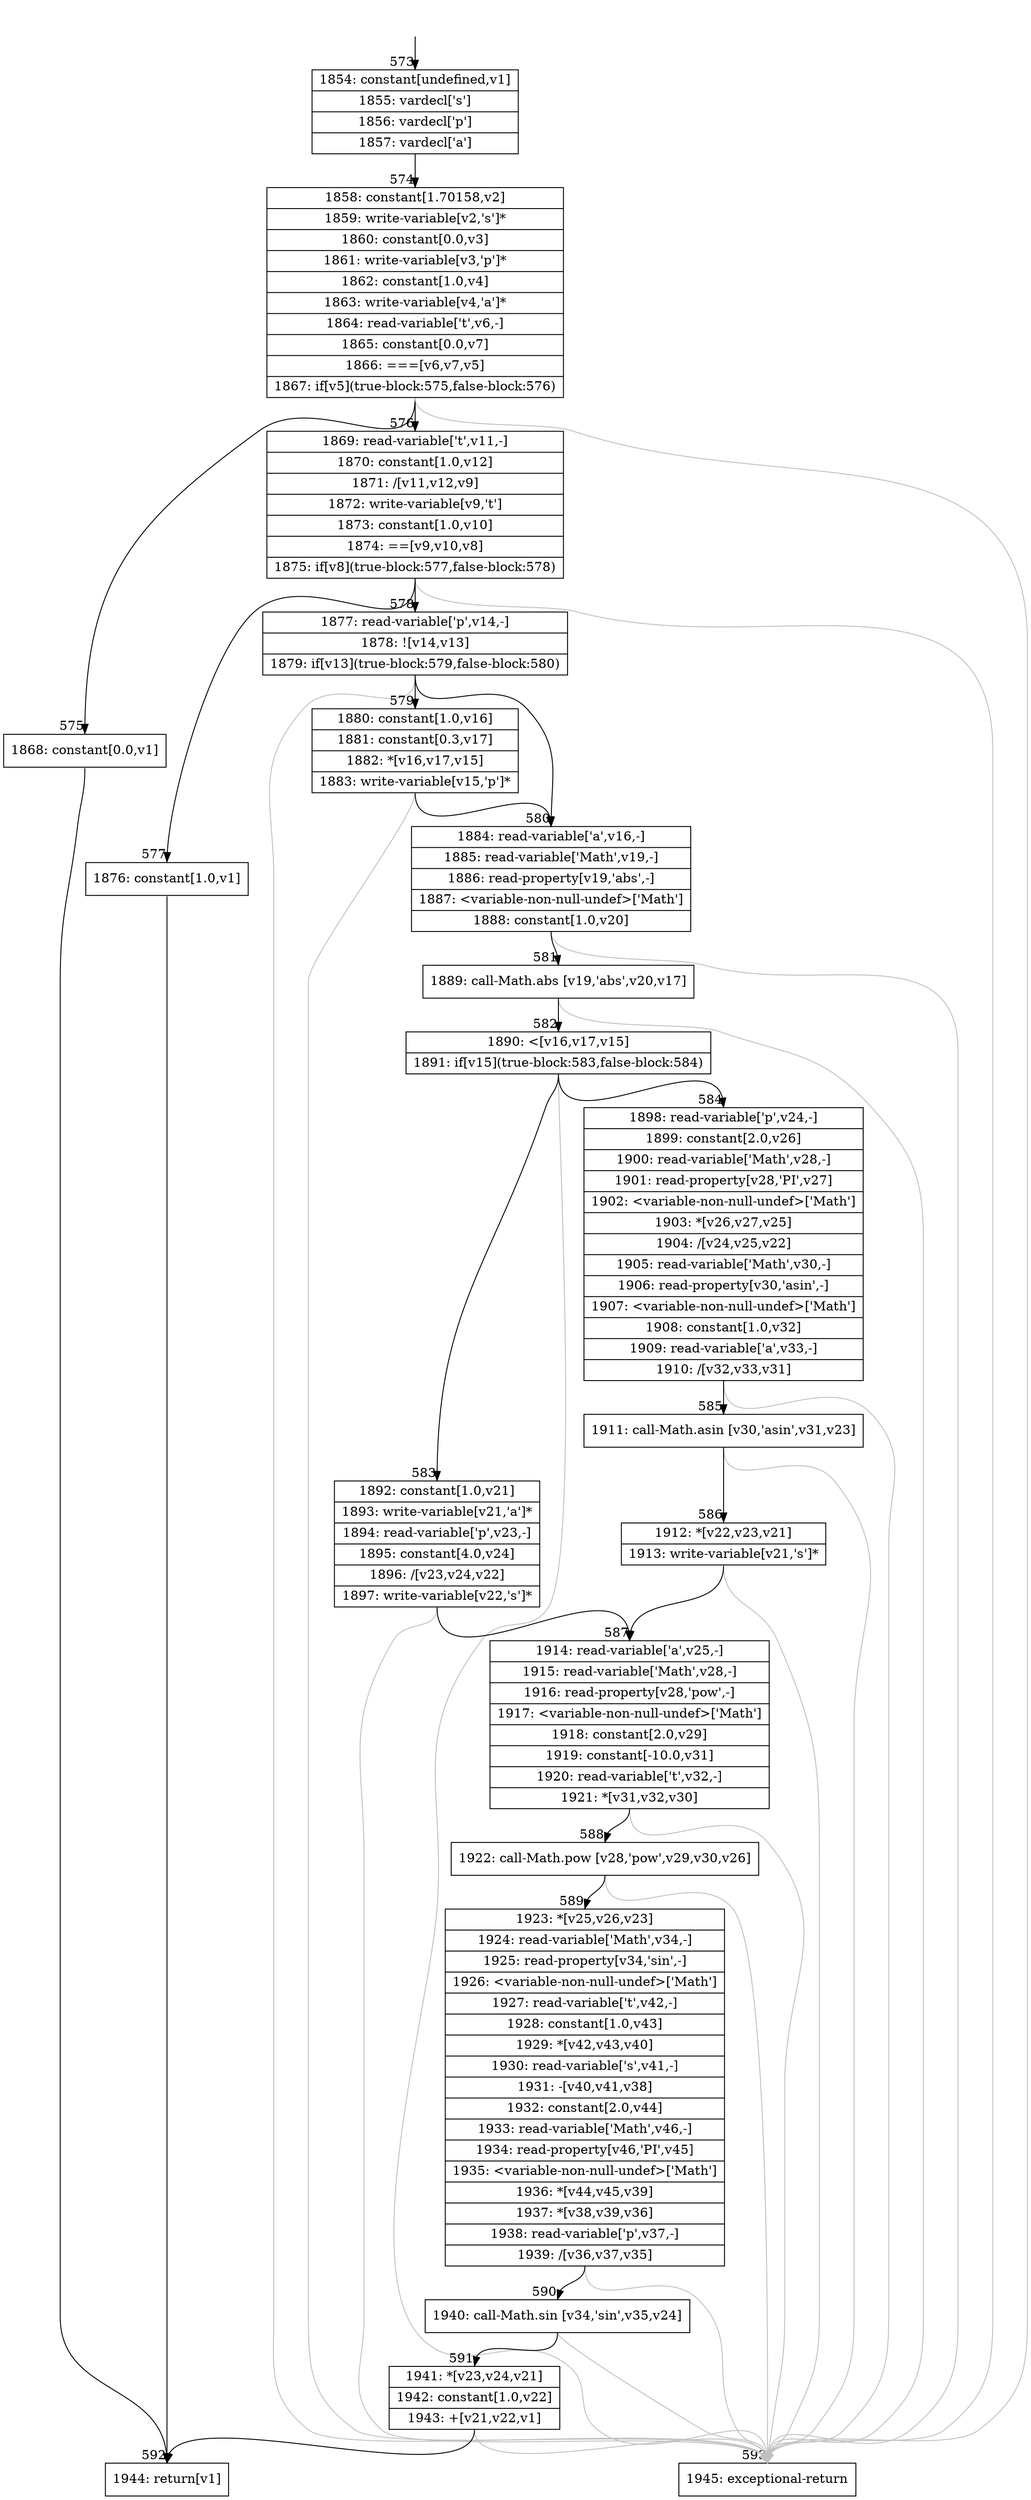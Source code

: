 digraph {
rankdir="TD"
BB_entry63[shape=none,label=""];
BB_entry63 -> BB573 [tailport=s, headport=n, headlabel="    573"]
BB573 [shape=record label="{1854: constant[undefined,v1]|1855: vardecl['s']|1856: vardecl['p']|1857: vardecl['a']}" ] 
BB573 -> BB574 [tailport=s, headport=n, headlabel="      574"]
BB574 [shape=record label="{1858: constant[1.70158,v2]|1859: write-variable[v2,'s']*|1860: constant[0.0,v3]|1861: write-variable[v3,'p']*|1862: constant[1.0,v4]|1863: write-variable[v4,'a']*|1864: read-variable['t',v6,-]|1865: constant[0.0,v7]|1866: ===[v6,v7,v5]|1867: if[v5](true-block:575,false-block:576)}" ] 
BB574 -> BB575 [tailport=s, headport=n, headlabel="      575"]
BB574 -> BB576 [tailport=s, headport=n, headlabel="      576"]
BB574 -> BB593 [tailport=s, headport=n, color=gray, headlabel="      593"]
BB575 [shape=record label="{1868: constant[0.0,v1]}" ] 
BB575 -> BB592 [tailport=s, headport=n, headlabel="      592"]
BB576 [shape=record label="{1869: read-variable['t',v11,-]|1870: constant[1.0,v12]|1871: /[v11,v12,v9]|1872: write-variable[v9,'t']|1873: constant[1.0,v10]|1874: ==[v9,v10,v8]|1875: if[v8](true-block:577,false-block:578)}" ] 
BB576 -> BB577 [tailport=s, headport=n, headlabel="      577"]
BB576 -> BB578 [tailport=s, headport=n, headlabel="      578"]
BB576 -> BB593 [tailport=s, headport=n, color=gray]
BB577 [shape=record label="{1876: constant[1.0,v1]}" ] 
BB577 -> BB592 [tailport=s, headport=n]
BB578 [shape=record label="{1877: read-variable['p',v14,-]|1878: ![v14,v13]|1879: if[v13](true-block:579,false-block:580)}" ] 
BB578 -> BB579 [tailport=s, headport=n, headlabel="      579"]
BB578 -> BB580 [tailport=s, headport=n, headlabel="      580"]
BB578 -> BB593 [tailport=s, headport=n, color=gray]
BB579 [shape=record label="{1880: constant[1.0,v16]|1881: constant[0.3,v17]|1882: *[v16,v17,v15]|1883: write-variable[v15,'p']*}" ] 
BB579 -> BB580 [tailport=s, headport=n]
BB579 -> BB593 [tailport=s, headport=n, color=gray]
BB580 [shape=record label="{1884: read-variable['a',v16,-]|1885: read-variable['Math',v19,-]|1886: read-property[v19,'abs',-]|1887: \<variable-non-null-undef\>['Math']|1888: constant[1.0,v20]}" ] 
BB580 -> BB581 [tailport=s, headport=n, headlabel="      581"]
BB580 -> BB593 [tailport=s, headport=n, color=gray]
BB581 [shape=record label="{1889: call-Math.abs [v19,'abs',v20,v17]}" ] 
BB581 -> BB582 [tailport=s, headport=n, headlabel="      582"]
BB581 -> BB593 [tailport=s, headport=n, color=gray]
BB582 [shape=record label="{1890: \<[v16,v17,v15]|1891: if[v15](true-block:583,false-block:584)}" ] 
BB582 -> BB583 [tailport=s, headport=n, headlabel="      583"]
BB582 -> BB584 [tailport=s, headport=n, headlabel="      584"]
BB582 -> BB593 [tailport=s, headport=n, color=gray]
BB583 [shape=record label="{1892: constant[1.0,v21]|1893: write-variable[v21,'a']*|1894: read-variable['p',v23,-]|1895: constant[4.0,v24]|1896: /[v23,v24,v22]|1897: write-variable[v22,'s']*}" ] 
BB583 -> BB587 [tailport=s, headport=n, headlabel="      587"]
BB583 -> BB593 [tailport=s, headport=n, color=gray]
BB584 [shape=record label="{1898: read-variable['p',v24,-]|1899: constant[2.0,v26]|1900: read-variable['Math',v28,-]|1901: read-property[v28,'PI',v27]|1902: \<variable-non-null-undef\>['Math']|1903: *[v26,v27,v25]|1904: /[v24,v25,v22]|1905: read-variable['Math',v30,-]|1906: read-property[v30,'asin',-]|1907: \<variable-non-null-undef\>['Math']|1908: constant[1.0,v32]|1909: read-variable['a',v33,-]|1910: /[v32,v33,v31]}" ] 
BB584 -> BB585 [tailport=s, headport=n, headlabel="      585"]
BB584 -> BB593 [tailport=s, headport=n, color=gray]
BB585 [shape=record label="{1911: call-Math.asin [v30,'asin',v31,v23]}" ] 
BB585 -> BB586 [tailport=s, headport=n, headlabel="      586"]
BB585 -> BB593 [tailport=s, headport=n, color=gray]
BB586 [shape=record label="{1912: *[v22,v23,v21]|1913: write-variable[v21,'s']*}" ] 
BB586 -> BB587 [tailport=s, headport=n]
BB586 -> BB593 [tailport=s, headport=n, color=gray]
BB587 [shape=record label="{1914: read-variable['a',v25,-]|1915: read-variable['Math',v28,-]|1916: read-property[v28,'pow',-]|1917: \<variable-non-null-undef\>['Math']|1918: constant[2.0,v29]|1919: constant[-10.0,v31]|1920: read-variable['t',v32,-]|1921: *[v31,v32,v30]}" ] 
BB587 -> BB588 [tailport=s, headport=n, headlabel="      588"]
BB587 -> BB593 [tailport=s, headport=n, color=gray]
BB588 [shape=record label="{1922: call-Math.pow [v28,'pow',v29,v30,v26]}" ] 
BB588 -> BB589 [tailport=s, headport=n, headlabel="      589"]
BB588 -> BB593 [tailport=s, headport=n, color=gray]
BB589 [shape=record label="{1923: *[v25,v26,v23]|1924: read-variable['Math',v34,-]|1925: read-property[v34,'sin',-]|1926: \<variable-non-null-undef\>['Math']|1927: read-variable['t',v42,-]|1928: constant[1.0,v43]|1929: *[v42,v43,v40]|1930: read-variable['s',v41,-]|1931: -[v40,v41,v38]|1932: constant[2.0,v44]|1933: read-variable['Math',v46,-]|1934: read-property[v46,'PI',v45]|1935: \<variable-non-null-undef\>['Math']|1936: *[v44,v45,v39]|1937: *[v38,v39,v36]|1938: read-variable['p',v37,-]|1939: /[v36,v37,v35]}" ] 
BB589 -> BB590 [tailport=s, headport=n, headlabel="      590"]
BB589 -> BB593 [tailport=s, headport=n, color=gray]
BB590 [shape=record label="{1940: call-Math.sin [v34,'sin',v35,v24]}" ] 
BB590 -> BB591 [tailport=s, headport=n, headlabel="      591"]
BB590 -> BB593 [tailport=s, headport=n, color=gray]
BB591 [shape=record label="{1941: *[v23,v24,v21]|1942: constant[1.0,v22]|1943: +[v21,v22,v1]}" ] 
BB591 -> BB592 [tailport=s, headport=n]
BB591 -> BB593 [tailport=s, headport=n, color=gray]
BB592 [shape=record label="{1944: return[v1]}" ] 
BB593 [shape=record label="{1945: exceptional-return}" ] 
//#$~ 618
}
